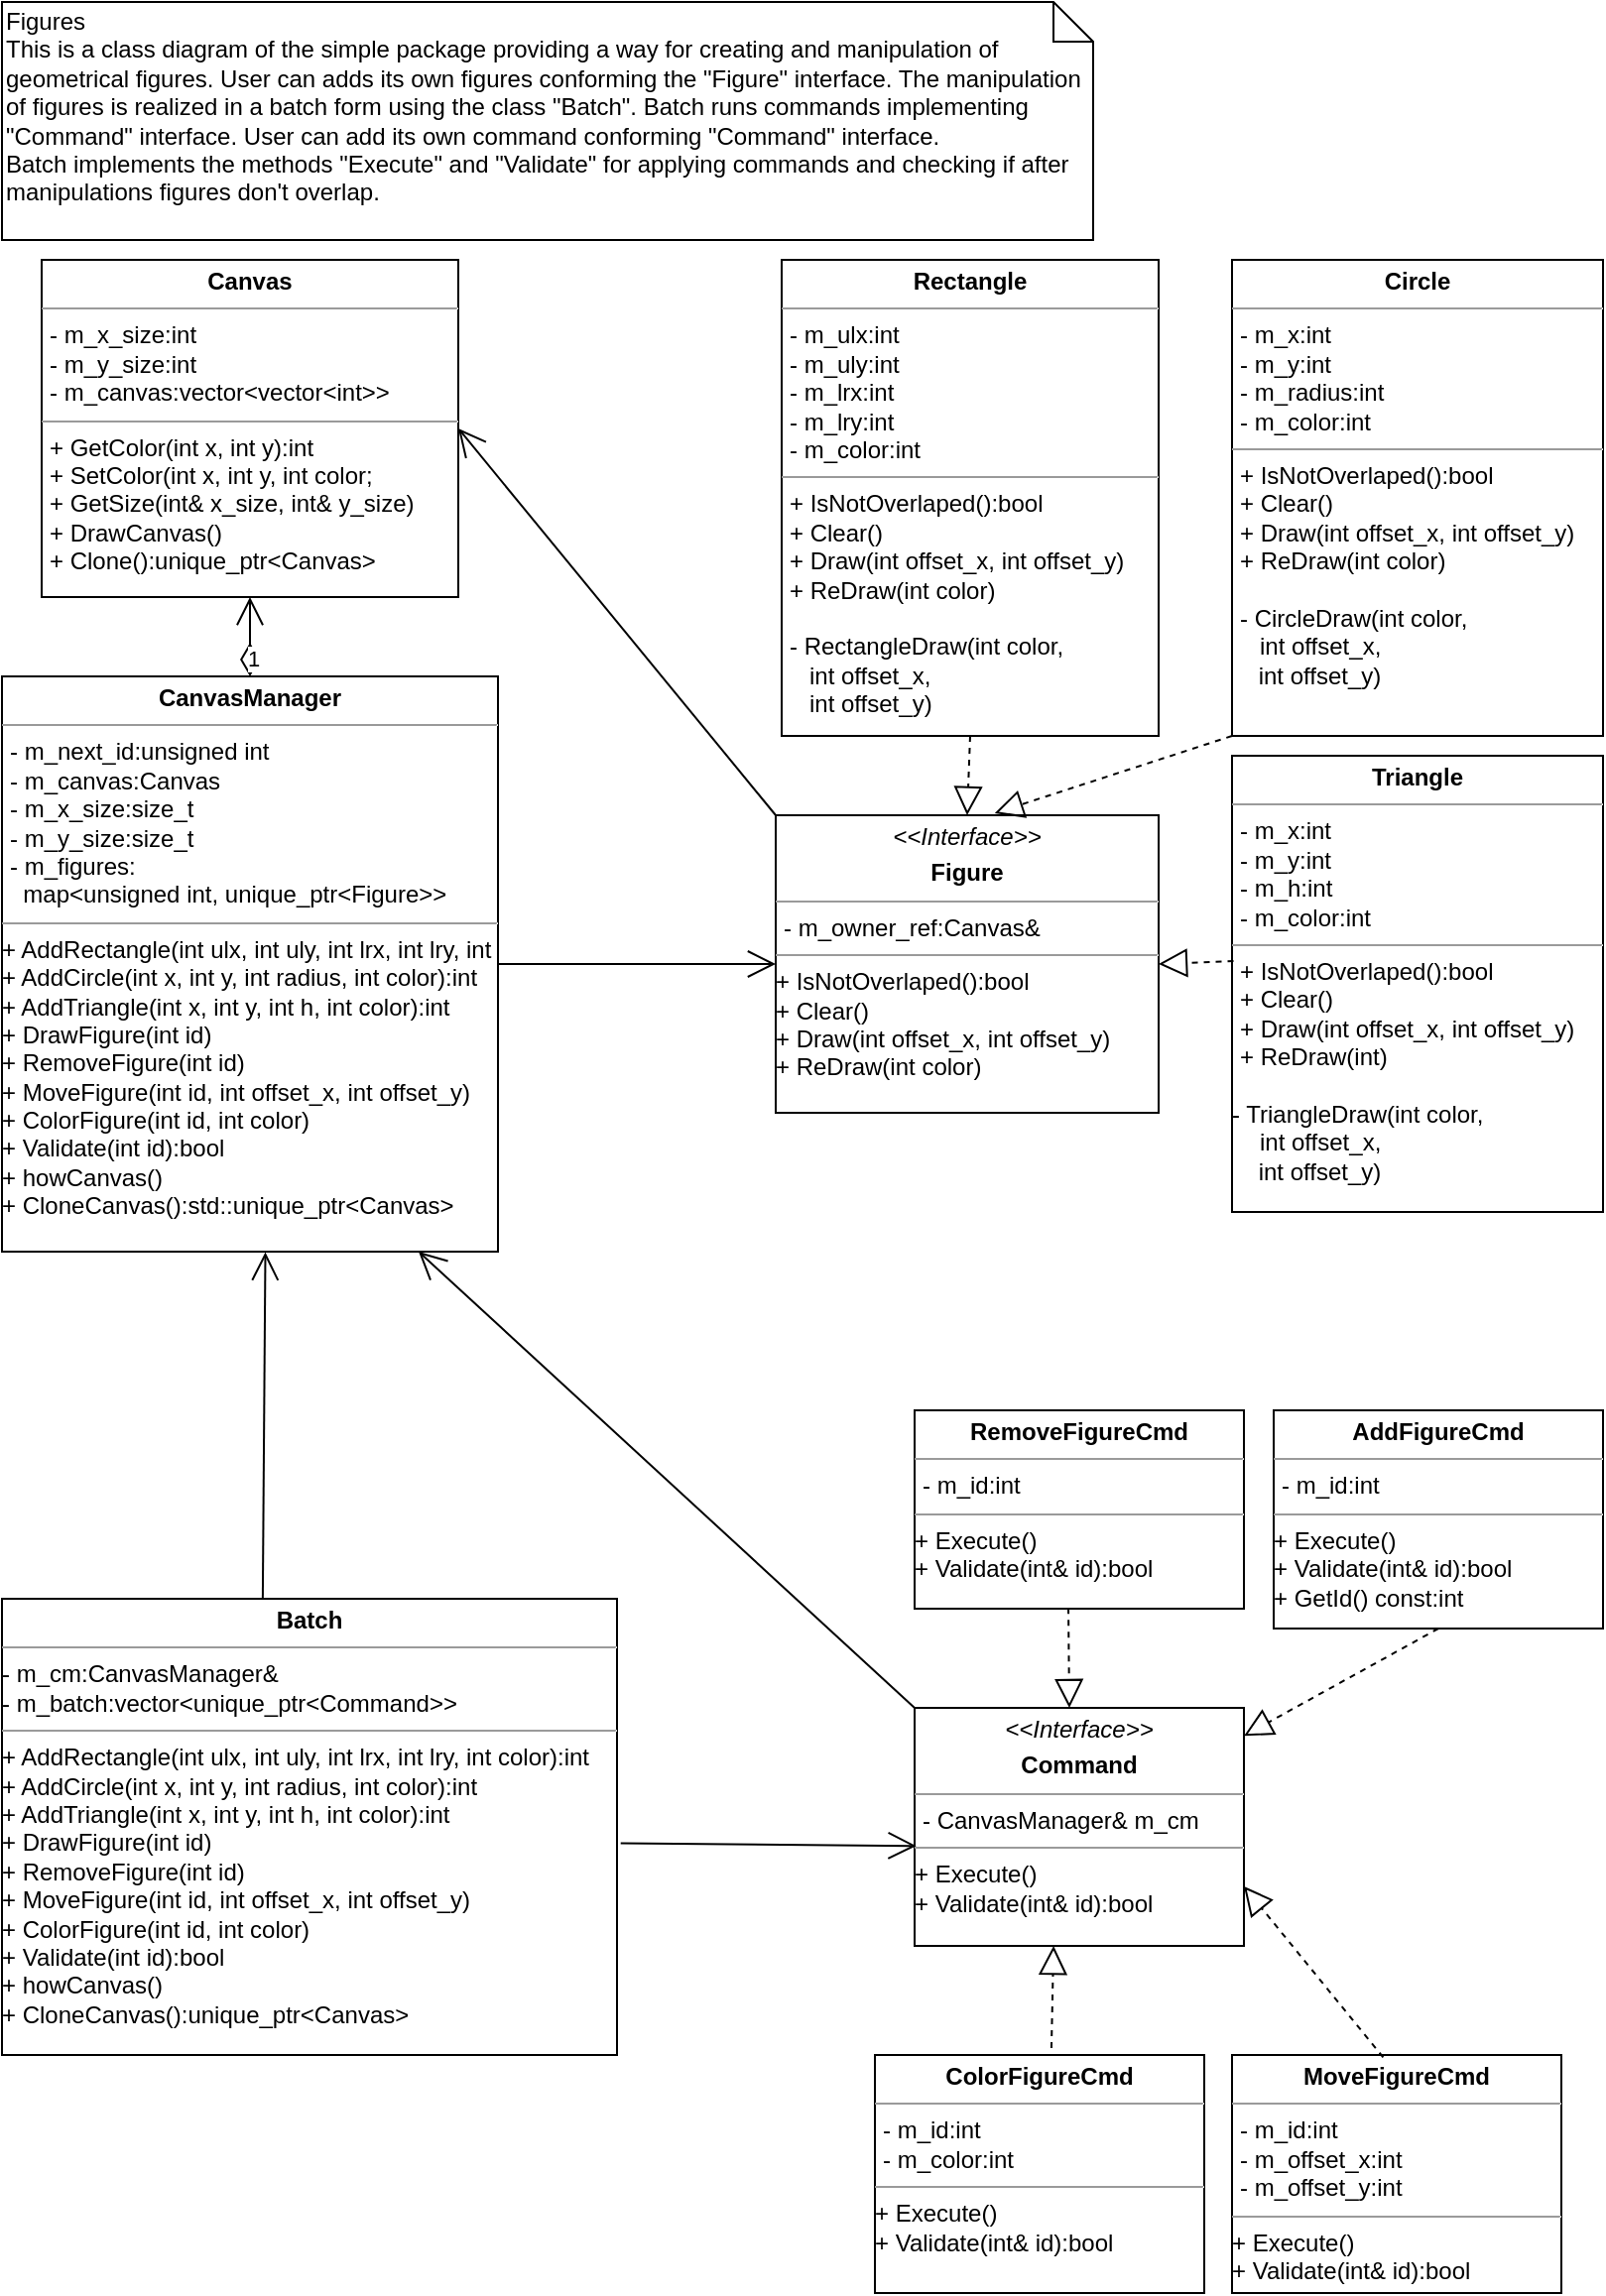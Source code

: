 <mxfile version="20.7.4" type="device"><diagram id="C5RBs43oDa-KdzZeNtuy" name="Page-1"><mxGraphModel dx="1088" dy="636" grid="1" gridSize="10" guides="1" tooltips="1" connect="1" arrows="1" fold="1" page="1" pageScale="1" pageWidth="827" pageHeight="1169" math="0" shadow="0"><root><mxCell id="WIyWlLk6GJQsqaUBKTNV-0"/><mxCell id="WIyWlLk6GJQsqaUBKTNV-1" parent="WIyWlLk6GJQsqaUBKTNV-0"/><mxCell id="LrhLY0kmKSHkrBafkpSe-0" value="&lt;p style=&quot;margin:0px;margin-top:4px;text-align:center;&quot;&gt;&lt;i&gt;&amp;lt;&amp;lt;Interface&amp;gt;&amp;gt;&lt;/i&gt;&lt;/p&gt;&lt;p style=&quot;margin:0px;margin-top:4px;text-align:center;&quot;&gt;&lt;b&gt;Figure&lt;/b&gt;&lt;br&gt;&lt;/p&gt;&lt;hr size=&quot;1&quot;&gt;&lt;p style=&quot;margin:0px;margin-left:4px;&quot;&gt;- m_owner_ref:Canvas&amp;amp;&lt;br&gt;&lt;/p&gt;&lt;hr size=&quot;1&quot;&gt;+ IsNotOverlaped():bool&lt;br&gt;+ Clear()&lt;br&gt;+ Draw(int offset_x, int offset_y)&lt;br&gt;+ ReDraw(int color)" style="verticalAlign=top;align=left;overflow=fill;fontSize=12;fontFamily=Helvetica;html=1;" parent="WIyWlLk6GJQsqaUBKTNV-1" vertex="1"><mxGeometry x="400" y="420" width="193" height="150" as="geometry"/></mxCell><mxCell id="LrhLY0kmKSHkrBafkpSe-3" value="&lt;p style=&quot;margin:0px;margin-top:4px;text-align:center;&quot;&gt;&lt;b&gt;Rectangle&lt;/b&gt;&lt;br&gt;&lt;/p&gt;&lt;hr size=&quot;1&quot;&gt;&lt;p style=&quot;margin:0px;margin-left:4px;&quot;&gt;- m_ulx:int&lt;br&gt;- m_uly:int&lt;br&gt;- m_lrx:int &lt;br&gt;- m_lry:int&lt;br&gt;- m_color:int&lt;/p&gt;&lt;hr size=&quot;1&quot;&gt;&lt;p style=&quot;margin:0px;margin-left:4px;&quot;&gt;+ IsNotOverlaped():bool&lt;br&gt;+ Clear()&lt;br&gt;+ Draw(int offset_x, int offset_y)&lt;br&gt;+ ReDraw(int color)&lt;/p&gt;&lt;p style=&quot;margin:0px;margin-left:4px;&quot;&gt;&lt;br&gt;&lt;/p&gt;&lt;p style=&quot;margin:0px;margin-left:4px;&quot;&gt;- RectangleDraw(int color, &lt;br&gt;&lt;/p&gt;&lt;p style=&quot;margin:0px;margin-left:4px;&quot;&gt;&amp;nbsp;&amp;nbsp; int offset_x, &lt;br&gt;&lt;/p&gt;&lt;p style=&quot;margin:0px;margin-left:4px;&quot;&gt;&amp;nbsp;&amp;nbsp; int offset_y)&lt;br&gt;&lt;/p&gt;" style="verticalAlign=top;align=left;overflow=fill;fontSize=12;fontFamily=Helvetica;html=1;" parent="WIyWlLk6GJQsqaUBKTNV-1" vertex="1"><mxGeometry x="403" y="140" width="190" height="240" as="geometry"/></mxCell><mxCell id="LrhLY0kmKSHkrBafkpSe-4" value="&lt;p style=&quot;margin:0px;margin-top:4px;text-align:center;&quot;&gt;&lt;b&gt;Circle&lt;/b&gt;&lt;/p&gt;&lt;hr size=&quot;1&quot;&gt;&lt;p style=&quot;margin:0px;margin-left:4px;&quot;&gt;- m_x:int&lt;br&gt;- m_y:int&lt;br&gt;- m_radius:int&lt;br&gt;- m_color:int&lt;/p&gt;&lt;hr size=&quot;1&quot;&gt;&lt;p style=&quot;margin:0px;margin-left:4px;&quot;&gt;+ IsNotOverlaped():bool&lt;br&gt;+ Clear()&lt;br&gt;+ Draw(int offset_x, int offset_y)&lt;br&gt;+ ReDraw(int color)&lt;/p&gt;&lt;p style=&quot;margin:0px;margin-left:4px;&quot;&gt;&lt;br&gt;&lt;/p&gt;&lt;p style=&quot;margin:0px;margin-left:4px;&quot;&gt;- CircleDraw(int color, &lt;br&gt;&lt;/p&gt;&lt;p style=&quot;margin:0px;margin-left:4px;&quot;&gt;&amp;nbsp;&amp;nbsp; int offset_x, &lt;br&gt;&lt;/p&gt;&amp;nbsp;&amp;nbsp;&amp;nbsp; int offset_y)" style="verticalAlign=top;align=left;overflow=fill;fontSize=12;fontFamily=Helvetica;html=1;" parent="WIyWlLk6GJQsqaUBKTNV-1" vertex="1"><mxGeometry x="630" y="140" width="187" height="240" as="geometry"/></mxCell><mxCell id="LrhLY0kmKSHkrBafkpSe-5" value="&lt;p style=&quot;margin:0px;margin-top:4px;text-align:center;&quot;&gt;&lt;b&gt;Triangle&lt;/b&gt;&lt;br&gt;&lt;/p&gt;&lt;hr size=&quot;1&quot;&gt;&lt;p style=&quot;margin:0px;margin-left:4px;&quot;&gt;- m_x:int&lt;br&gt;- m_y:int&lt;br&gt;- m_h:int&lt;br&gt;- m_color:int&lt;/p&gt;&lt;hr size=&quot;1&quot;&gt;&lt;p style=&quot;margin:0px;margin-left:4px;&quot;&gt;+ IsNotOverlaped():bool&lt;br&gt;+ Clear()&lt;br&gt;+ Draw(int offset_x, int offset_y)&lt;br&gt;+ ReDraw(int)&lt;/p&gt;&lt;p style=&quot;margin:0px;margin-left:4px;&quot;&gt;&lt;br&gt;&lt;/p&gt;- TriangleDraw(int color, &lt;br&gt;&lt;p style=&quot;margin:0px;margin-left:4px;&quot;&gt;&amp;nbsp;&amp;nbsp; int offset_x, &lt;br&gt;&lt;/p&gt;&amp;nbsp;&amp;nbsp;&amp;nbsp; int offset_y)&lt;p style=&quot;margin:0px;margin-left:4px;&quot;&gt;&lt;/p&gt;" style="verticalAlign=top;align=left;overflow=fill;fontSize=12;fontFamily=Helvetica;html=1;" parent="WIyWlLk6GJQsqaUBKTNV-1" vertex="1"><mxGeometry x="630" y="390" width="187" height="230" as="geometry"/></mxCell><mxCell id="LrhLY0kmKSHkrBafkpSe-10" value="&lt;p style=&quot;margin:0px;margin-top:4px;text-align:center;&quot;&gt;&lt;b&gt;Canvas&lt;/b&gt;&lt;/p&gt;&lt;hr size=&quot;1&quot;&gt;&lt;p style=&quot;margin:0px;margin-left:4px;&quot;&gt;- m_x_size:int &lt;br&gt;- m_y_size:int &lt;br&gt;- m_canvas:vector&amp;lt;vector&amp;lt;int&amp;gt;&amp;gt; &lt;br&gt;&lt;/p&gt;&lt;hr size=&quot;1&quot;&gt;&lt;p style=&quot;margin:0px;margin-left:4px;&quot;&gt;+ GetColor(int x, int y):int&lt;br&gt;+ SetColor(int x, int y, int color;&lt;br&gt;+ GetSize(int&amp;amp; x_size, int&amp;amp; y_size)&lt;br&gt;+ DrawCanvas()&lt;br&gt;+ Clone():unique_ptr&amp;lt;Canvas&amp;gt;&lt;br&gt;&lt;/p&gt;" style="verticalAlign=top;align=left;overflow=fill;fontSize=12;fontFamily=Helvetica;html=1;" parent="WIyWlLk6GJQsqaUBKTNV-1" vertex="1"><mxGeometry x="30" y="140" width="210" height="170" as="geometry"/></mxCell><mxCell id="khWx4fCSXnuD8SYJv79A-1" value="" style="endArrow=open;endFill=1;endSize=12;html=1;rounded=0;exitX=0;exitY=0;exitDx=0;exitDy=0;entryX=1;entryY=0.5;entryDx=0;entryDy=0;" edge="1" parent="WIyWlLk6GJQsqaUBKTNV-1" source="LrhLY0kmKSHkrBafkpSe-0" target="LrhLY0kmKSHkrBafkpSe-10"><mxGeometry width="160" relative="1" as="geometry"><mxPoint x="130" y="780" as="sourcePoint"/><mxPoint x="290" y="780" as="targetPoint"/><Array as="points"/></mxGeometry></mxCell><mxCell id="khWx4fCSXnuD8SYJv79A-3" value="&lt;p style=&quot;margin:0px;margin-top:4px;text-align:center;&quot;&gt;&lt;i&gt;&amp;lt;&amp;lt;Interface&amp;gt;&amp;gt;&lt;/i&gt;&lt;/p&gt;&lt;p style=&quot;margin:0px;margin-top:4px;text-align:center;&quot;&gt;&lt;b&gt;Command&lt;/b&gt;&lt;br&gt;&lt;/p&gt;&lt;hr size=&quot;1&quot;&gt;&lt;p style=&quot;margin:0px;margin-left:4px;&quot;&gt;- CanvasManager&amp;amp; m_cm&lt;br&gt;&lt;/p&gt;&lt;hr size=&quot;1&quot;&gt;+ Execute()&lt;br&gt;+ Validate(int&amp;amp; id):bool" style="verticalAlign=top;align=left;overflow=fill;fontSize=12;fontFamily=Helvetica;html=1;" vertex="1" parent="WIyWlLk6GJQsqaUBKTNV-1"><mxGeometry x="470" y="870" width="166" height="120" as="geometry"/></mxCell><mxCell id="khWx4fCSXnuD8SYJv79A-4" value="&lt;p style=&quot;margin:0px;margin-top:4px;text-align:center;&quot;&gt;&lt;b&gt;AddFigureCmd&lt;/b&gt;&lt;br&gt;&lt;/p&gt;&lt;hr size=&quot;1&quot;&gt;&lt;p style=&quot;margin:0px;margin-left:4px;&quot;&gt;- m_id:int&lt;br&gt;&lt;/p&gt;&lt;hr size=&quot;1&quot;&gt;+ Execute()&lt;br&gt;&lt;div&gt;+ Validate(int&amp;amp; id):bool&lt;/div&gt;&lt;div&gt;+ GetId() const:int&lt;/div&gt;&lt;div&gt;&lt;br&gt;&lt;/div&gt;" style="verticalAlign=top;align=left;overflow=fill;fontSize=12;fontFamily=Helvetica;html=1;" vertex="1" parent="WIyWlLk6GJQsqaUBKTNV-1"><mxGeometry x="651" y="720" width="166" height="110" as="geometry"/></mxCell><mxCell id="khWx4fCSXnuD8SYJv79A-5" value="&lt;p style=&quot;margin:0px;margin-top:4px;text-align:center;&quot;&gt;&lt;b&gt;RemoveFigureCmd&lt;/b&gt;&lt;br&gt;&lt;/p&gt;&lt;hr size=&quot;1&quot;&gt;&lt;p style=&quot;margin:0px;margin-left:4px;&quot;&gt;- m_id:int&lt;br&gt;&lt;/p&gt;&lt;hr size=&quot;1&quot;&gt;+ Execute()&lt;br&gt;&lt;div&gt;+ Validate(int&amp;amp; id):bool&lt;/div&gt;&lt;div&gt;&lt;br&gt;&lt;/div&gt;" style="verticalAlign=top;align=left;overflow=fill;fontSize=12;fontFamily=Helvetica;html=1;" vertex="1" parent="WIyWlLk6GJQsqaUBKTNV-1"><mxGeometry x="470" y="720" width="166" height="100" as="geometry"/></mxCell><mxCell id="khWx4fCSXnuD8SYJv79A-6" value="&lt;p style=&quot;margin:0px;margin-top:4px;text-align:center;&quot;&gt;&lt;b&gt;MoveFigureCmd&lt;/b&gt;&lt;br&gt;&lt;/p&gt;&lt;hr size=&quot;1&quot;&gt;&lt;p style=&quot;margin:0px;margin-left:4px;&quot;&gt;- m_id:int&lt;/p&gt;&lt;p style=&quot;margin:0px;margin-left:4px;&quot;&gt;- m_offset_x:int&lt;br&gt;- m_offset_y:int&lt;br&gt;&lt;/p&gt;&lt;hr size=&quot;1&quot;&gt;+ Execute()&lt;br&gt;&lt;div&gt;+ Validate(int&amp;amp; id):bool&lt;/div&gt;&lt;div&gt;&lt;br&gt;&lt;/div&gt;" style="verticalAlign=top;align=left;overflow=fill;fontSize=12;fontFamily=Helvetica;html=1;" vertex="1" parent="WIyWlLk6GJQsqaUBKTNV-1"><mxGeometry x="630" y="1045" width="166" height="120" as="geometry"/></mxCell><mxCell id="khWx4fCSXnuD8SYJv79A-7" value="&lt;p style=&quot;margin:0px;margin-top:4px;text-align:center;&quot;&gt;&lt;b&gt;ColorFigureCmd&lt;/b&gt;&lt;br&gt;&lt;/p&gt;&lt;hr size=&quot;1&quot;&gt;&lt;p style=&quot;margin:0px;margin-left:4px;&quot;&gt;- m_id:int&lt;/p&gt;&lt;p style=&quot;margin:0px;margin-left:4px;&quot;&gt;- m_color:int&lt;br&gt;&lt;/p&gt;&lt;hr size=&quot;1&quot;&gt;+ Execute()&lt;br&gt;&lt;div&gt;+ Validate(int&amp;amp; id):bool&lt;/div&gt;&lt;div&gt;&lt;br&gt;&lt;/div&gt;" style="verticalAlign=top;align=left;overflow=fill;fontSize=12;fontFamily=Helvetica;html=1;" vertex="1" parent="WIyWlLk6GJQsqaUBKTNV-1"><mxGeometry x="450" y="1045" width="166" height="120" as="geometry"/></mxCell><mxCell id="khWx4fCSXnuD8SYJv79A-9" value="" style="endArrow=block;dashed=1;endFill=0;endSize=12;html=1;rounded=0;exitX=0.536;exitY=-0.029;exitDx=0;exitDy=0;exitPerimeter=0;entryX=0.422;entryY=1;entryDx=0;entryDy=0;entryPerimeter=0;" edge="1" parent="WIyWlLk6GJQsqaUBKTNV-1" source="khWx4fCSXnuD8SYJv79A-7" target="khWx4fCSXnuD8SYJv79A-3"><mxGeometry width="160" relative="1" as="geometry"><mxPoint x="230" y="670" as="sourcePoint"/><mxPoint x="390" y="670" as="targetPoint"/></mxGeometry></mxCell><mxCell id="khWx4fCSXnuD8SYJv79A-11" value="" style="endArrow=block;dashed=1;endFill=0;endSize=12;html=1;rounded=0;exitX=0.459;exitY=0.01;exitDx=0;exitDy=0;exitPerimeter=0;entryX=1;entryY=0.75;entryDx=0;entryDy=0;" edge="1" parent="WIyWlLk6GJQsqaUBKTNV-1" source="khWx4fCSXnuD8SYJv79A-6" target="khWx4fCSXnuD8SYJv79A-3"><mxGeometry width="160" relative="1" as="geometry"><mxPoint x="190" y="570" as="sourcePoint"/><mxPoint x="350" y="570" as="targetPoint"/></mxGeometry></mxCell><mxCell id="khWx4fCSXnuD8SYJv79A-12" value="" style="endArrow=block;dashed=1;endFill=0;endSize=12;html=1;rounded=0;exitX=0.467;exitY=0.996;exitDx=0;exitDy=0;exitPerimeter=0;" edge="1" parent="WIyWlLk6GJQsqaUBKTNV-1" source="khWx4fCSXnuD8SYJv79A-5"><mxGeometry width="160" relative="1" as="geometry"><mxPoint x="190" y="570" as="sourcePoint"/><mxPoint x="548" y="870" as="targetPoint"/></mxGeometry></mxCell><mxCell id="khWx4fCSXnuD8SYJv79A-14" value="" style="endArrow=block;dashed=1;endFill=0;endSize=12;html=1;rounded=0;exitX=0.5;exitY=1;exitDx=0;exitDy=0;" edge="1" parent="WIyWlLk6GJQsqaUBKTNV-1" source="khWx4fCSXnuD8SYJv79A-4" target="khWx4fCSXnuD8SYJv79A-3"><mxGeometry width="160" relative="1" as="geometry"><mxPoint x="190" y="570" as="sourcePoint"/><mxPoint x="350" y="570" as="targetPoint"/></mxGeometry></mxCell><mxCell id="khWx4fCSXnuD8SYJv79A-15" value="&lt;p style=&quot;margin:0px;margin-top:4px;text-align:center;&quot;&gt;&lt;b&gt;CanvasManager&lt;/b&gt;&lt;/p&gt;&lt;hr size=&quot;1&quot;&gt;&lt;p style=&quot;margin:0px;margin-left:4px;&quot;&gt;- m_next_id:unsigned int &lt;br&gt;- m_canvas:Canvas&lt;br&gt;- m_x_size:size_t&lt;br&gt;- m_y_size:size_t&lt;br&gt;- m_figures:&lt;/p&gt;&lt;p style=&quot;margin:0px;margin-left:4px;&quot;&gt;&amp;nbsp; map&amp;lt;unsigned int, unique_ptr&amp;lt;Figure&amp;gt;&amp;gt; &lt;br&gt;&lt;/p&gt;&lt;hr size=&quot;1&quot;&gt;+ AddRectangle(int ulx, int uly, int lrx, int lry, int color):int&lt;br&gt;+ AddCircle(int x, int y, int radius, int color):int&lt;br&gt;+ AddTriangle(int x, int y, int h, int color):int&lt;br&gt;+ DrawFigure(int id)&lt;br&gt;+ RemoveFigure(int id)&lt;br&gt;+ MoveFigure(int id, int offset_x, int offset_y)&lt;br&gt;+ ColorFigure(int id, int color)&lt;br&gt;+ Validate(int id):bool&lt;br&gt;+ howCanvas()&lt;br&gt;+ CloneCanvas():std::unique_ptr&amp;lt;Canvas&amp;gt;" style="verticalAlign=top;align=left;overflow=fill;fontSize=12;fontFamily=Helvetica;html=1;" vertex="1" parent="WIyWlLk6GJQsqaUBKTNV-1"><mxGeometry x="10" y="350" width="250" height="290" as="geometry"/></mxCell><mxCell id="khWx4fCSXnuD8SYJv79A-16" value="" style="endArrow=block;dashed=1;endFill=0;endSize=12;html=1;rounded=0;exitX=0.5;exitY=1;exitDx=0;exitDy=0;entryX=0.5;entryY=0;entryDx=0;entryDy=0;exitPerimeter=0;" edge="1" parent="WIyWlLk6GJQsqaUBKTNV-1" source="LrhLY0kmKSHkrBafkpSe-3" target="LrhLY0kmKSHkrBafkpSe-0"><mxGeometry width="160" relative="1" as="geometry"><mxPoint x="140" y="430" as="sourcePoint"/><mxPoint x="300" y="430" as="targetPoint"/></mxGeometry></mxCell><mxCell id="khWx4fCSXnuD8SYJv79A-17" value="" style="endArrow=block;dashed=1;endFill=0;endSize=12;html=1;rounded=0;exitX=0;exitY=1;exitDx=0;exitDy=0;entryX=0.572;entryY=-0.007;entryDx=0;entryDy=0;entryPerimeter=0;" edge="1" parent="WIyWlLk6GJQsqaUBKTNV-1" source="LrhLY0kmKSHkrBafkpSe-4" target="LrhLY0kmKSHkrBafkpSe-0"><mxGeometry width="160" relative="1" as="geometry"><mxPoint x="140" y="430" as="sourcePoint"/><mxPoint x="300" y="430" as="targetPoint"/></mxGeometry></mxCell><mxCell id="khWx4fCSXnuD8SYJv79A-18" value="" style="endArrow=block;dashed=1;endFill=0;endSize=12;html=1;rounded=0;exitX=0.004;exitY=0.45;exitDx=0;exitDy=0;entryX=1;entryY=0.5;entryDx=0;entryDy=0;exitPerimeter=0;" edge="1" parent="WIyWlLk6GJQsqaUBKTNV-1" source="LrhLY0kmKSHkrBafkpSe-5" target="LrhLY0kmKSHkrBafkpSe-0"><mxGeometry width="160" relative="1" as="geometry"><mxPoint x="570" y="470" as="sourcePoint"/><mxPoint x="730" y="470" as="targetPoint"/></mxGeometry></mxCell><mxCell id="khWx4fCSXnuD8SYJv79A-20" value="1" style="endArrow=open;html=1;endSize=12;startArrow=diamondThin;startSize=14;startFill=0;edgeStyle=orthogonalEdgeStyle;align=left;verticalAlign=bottom;rounded=0;entryX=0.5;entryY=1;entryDx=0;entryDy=0;" edge="1" parent="WIyWlLk6GJQsqaUBKTNV-1" source="khWx4fCSXnuD8SYJv79A-15" target="LrhLY0kmKSHkrBafkpSe-10"><mxGeometry x="-1" y="3" relative="1" as="geometry"><mxPoint x="140" y="520" as="sourcePoint"/><mxPoint x="300" y="520" as="targetPoint"/></mxGeometry></mxCell><mxCell id="khWx4fCSXnuD8SYJv79A-21" value="" style="endArrow=open;endFill=1;endSize=12;html=1;rounded=0;exitX=1;exitY=0.5;exitDx=0;exitDy=0;" edge="1" parent="WIyWlLk6GJQsqaUBKTNV-1" source="khWx4fCSXnuD8SYJv79A-15" target="LrhLY0kmKSHkrBafkpSe-0"><mxGeometry width="160" relative="1" as="geometry"><mxPoint x="300" y="500" as="sourcePoint"/><mxPoint x="460" y="500" as="targetPoint"/></mxGeometry></mxCell><mxCell id="khWx4fCSXnuD8SYJv79A-22" value="&lt;p style=&quot;margin:0px;margin-top:4px;text-align:center;&quot;&gt;&lt;b&gt;Batch&lt;/b&gt;&lt;br&gt;&lt;/p&gt;&lt;hr size=&quot;1&quot;&gt;- m_cm:CanvasManager&amp;amp;&lt;br&gt;- m_batch:vector&amp;lt;unique_ptr&amp;lt;Command&amp;gt;&amp;gt;&lt;hr size=&quot;1&quot;&gt;+ AddRectangle(int ulx, int uly, int lrx, int lry, int color):int&lt;br&gt;+ AddCircle(int x, int y, int radius, int color):int&lt;br&gt;+ AddTriangle(int x, int y, int h, int color):int&lt;br&gt;+ DrawFigure(int id)&lt;br&gt;+ RemoveFigure(int id)&lt;br&gt;+ MoveFigure(int id, int offset_x, int offset_y)&lt;br&gt;+ ColorFigure(int id, int color)&lt;br&gt;+ Validate(int id):bool&lt;br&gt;+ howCanvas()&lt;br&gt;+ CloneCanvas():unique_ptr&amp;lt;Canvas&amp;gt;" style="verticalAlign=top;align=left;overflow=fill;fontSize=12;fontFamily=Helvetica;html=1;" vertex="1" parent="WIyWlLk6GJQsqaUBKTNV-1"><mxGeometry x="10" y="815" width="310" height="230" as="geometry"/></mxCell><mxCell id="khWx4fCSXnuD8SYJv79A-23" value="" style="endArrow=open;endFill=1;endSize=12;html=1;rounded=0;exitX=0.424;exitY=0.002;exitDx=0;exitDy=0;exitPerimeter=0;entryX=0.531;entryY=1.001;entryDx=0;entryDy=0;entryPerimeter=0;" edge="1" parent="WIyWlLk6GJQsqaUBKTNV-1" source="khWx4fCSXnuD8SYJv79A-22" target="khWx4fCSXnuD8SYJv79A-15"><mxGeometry width="160" relative="1" as="geometry"><mxPoint x="140" y="750" as="sourcePoint"/><mxPoint x="300" y="750" as="targetPoint"/></mxGeometry></mxCell><mxCell id="khWx4fCSXnuD8SYJv79A-24" value="" style="endArrow=open;endFill=1;endSize=12;html=1;rounded=0;exitX=1.006;exitY=0.536;exitDx=0;exitDy=0;exitPerimeter=0;entryX=0.005;entryY=0.58;entryDx=0;entryDy=0;entryPerimeter=0;" edge="1" parent="WIyWlLk6GJQsqaUBKTNV-1" source="khWx4fCSXnuD8SYJv79A-22" target="khWx4fCSXnuD8SYJv79A-3"><mxGeometry width="160" relative="1" as="geometry"><mxPoint x="300" y="810" as="sourcePoint"/><mxPoint x="460" y="810" as="targetPoint"/></mxGeometry></mxCell><mxCell id="khWx4fCSXnuD8SYJv79A-25" value="" style="endArrow=open;endFill=1;endSize=12;html=1;rounded=0;exitX=0;exitY=0;exitDx=0;exitDy=0;entryX=0.84;entryY=1;entryDx=0;entryDy=0;entryPerimeter=0;" edge="1" parent="WIyWlLk6GJQsqaUBKTNV-1" source="khWx4fCSXnuD8SYJv79A-3" target="khWx4fCSXnuD8SYJv79A-15"><mxGeometry width="160" relative="1" as="geometry"><mxPoint x="300" y="770" as="sourcePoint"/><mxPoint x="460" y="770" as="targetPoint"/></mxGeometry></mxCell><mxCell id="khWx4fCSXnuD8SYJv79A-27" value="&lt;div align=&quot;left&quot;&gt;Figures&lt;/div&gt;&lt;div align=&quot;left&quot;&gt;This is a class diagram of the simple package providing a way for creating and manipulation of geometrical figures. User can adds its own figures conforming the &quot;Figure&quot; interface. The manipulation of figures is realized in a batch form using the class &quot;Batch&quot;. Batch runs commands implementing &quot;Command&quot; interface. User can add its own command conforming &quot;Command&quot; interface.&lt;/div&gt;&lt;div align=&quot;left&quot;&gt;Batch implements the methods &quot;Execute&quot; and &quot;Validate&quot; for applying commands and checking if after manipulations figures don't overlap. &lt;br&gt;&lt;/div&gt;&lt;div align=&quot;left&quot;&gt;&lt;br&gt;&lt;/div&gt;" style="shape=note;size=20;whiteSpace=wrap;html=1;align=left;" vertex="1" parent="WIyWlLk6GJQsqaUBKTNV-1"><mxGeometry x="10" y="10" width="550" height="120" as="geometry"/></mxCell></root></mxGraphModel></diagram></mxfile>